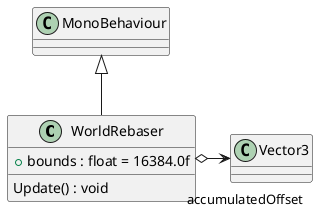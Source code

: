 @startuml
class WorldRebaser {
    + bounds : float = 16384.0f
    Update() : void
}
MonoBehaviour <|-- WorldRebaser
WorldRebaser o-> "accumulatedOffset" Vector3
@enduml
